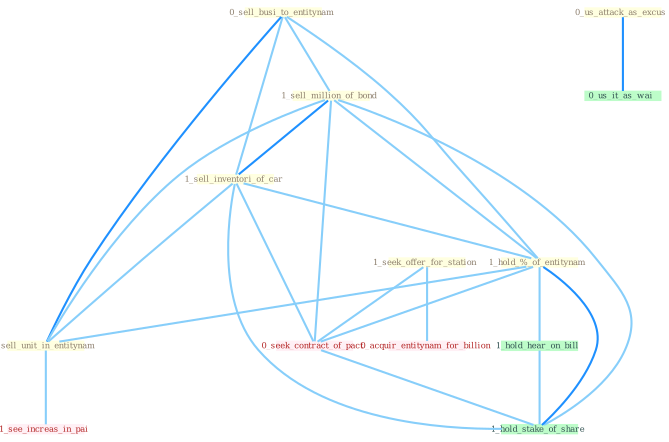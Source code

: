 Graph G{ 
    node
    [shape=polygon,style=filled,width=.5,height=.06,color="#BDFCC9",fixedsize=true,fontsize=4,
    fontcolor="#2f4f4f"];
    {node
    [color="#ffffe0", fontcolor="#8b7d6b"] "0_sell_busi_to_entitynam " "1_sell_million_of_bond " "1_sell_inventori_of_car " "1_hold_%_of_entitynam " "0_sell_unit_in_entitynam " "0_us_attack_as_excus " "1_seek_offer_for_station "}
{node [color="#fff0f5", fontcolor="#b22222"] "0_seek_contract_of_pact " "0_acquir_entitynam_for_billion " "1_see_increas_in_pai "}
edge [color="#B0E2FF"];

	"0_sell_busi_to_entitynam " -- "1_sell_million_of_bond " [w="1", color="#87cefa" ];
	"0_sell_busi_to_entitynam " -- "1_sell_inventori_of_car " [w="1", color="#87cefa" ];
	"0_sell_busi_to_entitynam " -- "1_hold_%_of_entitynam " [w="1", color="#87cefa" ];
	"0_sell_busi_to_entitynam " -- "0_sell_unit_in_entitynam " [w="2", color="#1e90ff" , len=0.8];
	"1_sell_million_of_bond " -- "1_sell_inventori_of_car " [w="2", color="#1e90ff" , len=0.8];
	"1_sell_million_of_bond " -- "1_hold_%_of_entitynam " [w="1", color="#87cefa" ];
	"1_sell_million_of_bond " -- "0_sell_unit_in_entitynam " [w="1", color="#87cefa" ];
	"1_sell_million_of_bond " -- "0_seek_contract_of_pact " [w="1", color="#87cefa" ];
	"1_sell_million_of_bond " -- "1_hold_stake_of_share " [w="1", color="#87cefa" ];
	"1_sell_inventori_of_car " -- "1_hold_%_of_entitynam " [w="1", color="#87cefa" ];
	"1_sell_inventori_of_car " -- "0_sell_unit_in_entitynam " [w="1", color="#87cefa" ];
	"1_sell_inventori_of_car " -- "0_seek_contract_of_pact " [w="1", color="#87cefa" ];
	"1_sell_inventori_of_car " -- "1_hold_stake_of_share " [w="1", color="#87cefa" ];
	"1_hold_%_of_entitynam " -- "0_sell_unit_in_entitynam " [w="1", color="#87cefa" ];
	"1_hold_%_of_entitynam " -- "0_seek_contract_of_pact " [w="1", color="#87cefa" ];
	"1_hold_%_of_entitynam " -- "1_hold_hear_on_bill " [w="1", color="#87cefa" ];
	"1_hold_%_of_entitynam " -- "1_hold_stake_of_share " [w="2", color="#1e90ff" , len=0.8];
	"0_sell_unit_in_entitynam " -- "1_see_increas_in_pai " [w="1", color="#87cefa" ];
	"0_us_attack_as_excus " -- "0_us_it_as_wai " [w="2", color="#1e90ff" , len=0.8];
	"1_seek_offer_for_station " -- "0_seek_contract_of_pact " [w="1", color="#87cefa" ];
	"1_seek_offer_for_station " -- "0_acquir_entitynam_for_billion " [w="1", color="#87cefa" ];
	"0_seek_contract_of_pact " -- "1_hold_stake_of_share " [w="1", color="#87cefa" ];
	"1_hold_hear_on_bill " -- "1_hold_stake_of_share " [w="1", color="#87cefa" ];
}
